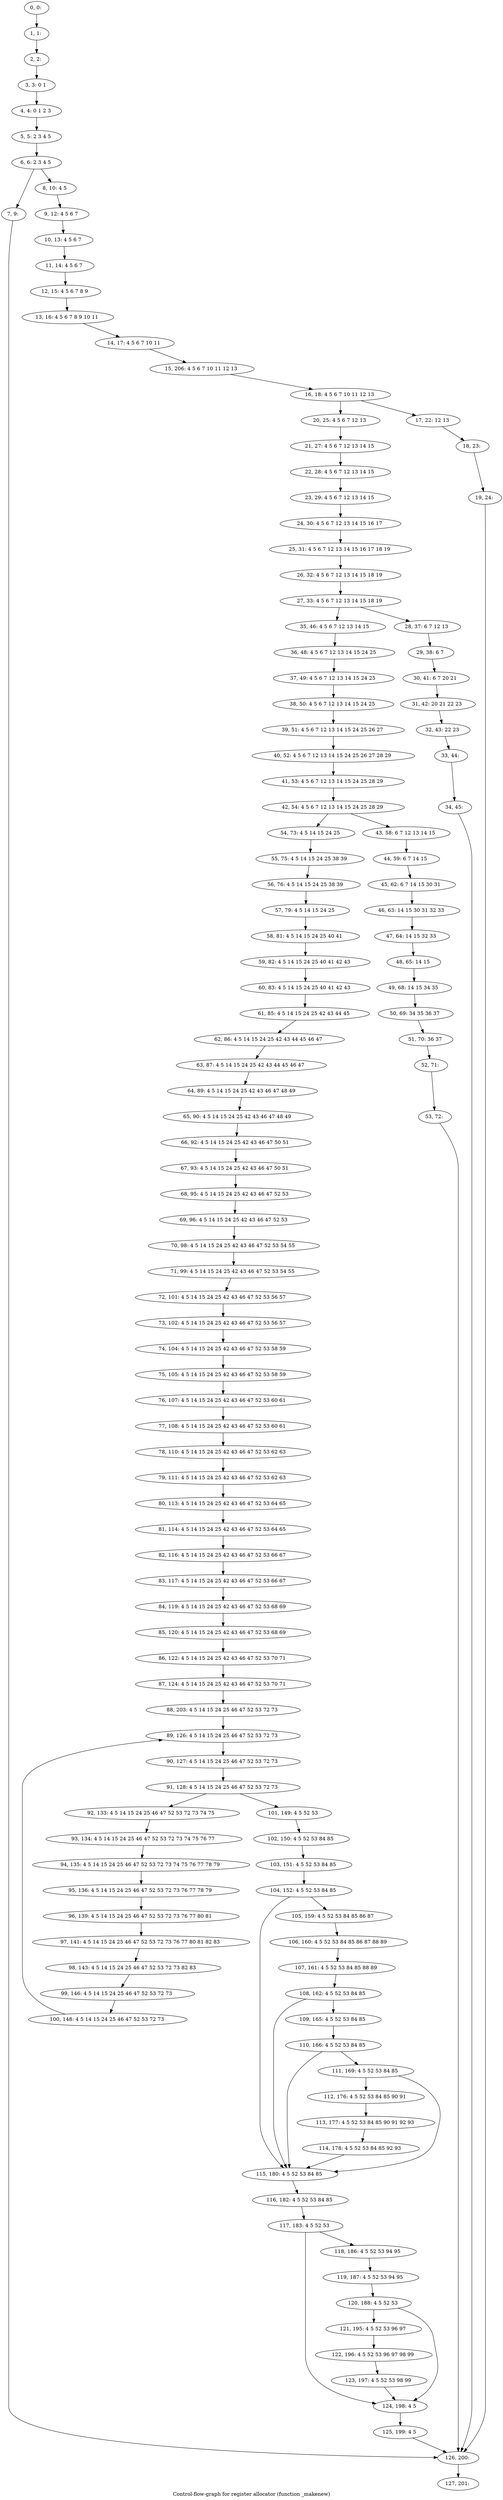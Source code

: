 digraph G {
graph [label="Control-flow-graph for register allocator (function _makenew)"]
0[label="0, 0: "];
1[label="1, 1: "];
2[label="2, 2: "];
3[label="3, 3: 0 1 "];
4[label="4, 4: 0 1 2 3 "];
5[label="5, 5: 2 3 4 5 "];
6[label="6, 6: 2 3 4 5 "];
7[label="7, 9: "];
8[label="8, 10: 4 5 "];
9[label="9, 12: 4 5 6 7 "];
10[label="10, 13: 4 5 6 7 "];
11[label="11, 14: 4 5 6 7 "];
12[label="12, 15: 4 5 6 7 8 9 "];
13[label="13, 16: 4 5 6 7 8 9 10 11 "];
14[label="14, 17: 4 5 6 7 10 11 "];
15[label="15, 206: 4 5 6 7 10 11 12 13 "];
16[label="16, 18: 4 5 6 7 10 11 12 13 "];
17[label="17, 22: 12 13 "];
18[label="18, 23: "];
19[label="19, 24: "];
20[label="20, 25: 4 5 6 7 12 13 "];
21[label="21, 27: 4 5 6 7 12 13 14 15 "];
22[label="22, 28: 4 5 6 7 12 13 14 15 "];
23[label="23, 29: 4 5 6 7 12 13 14 15 "];
24[label="24, 30: 4 5 6 7 12 13 14 15 16 17 "];
25[label="25, 31: 4 5 6 7 12 13 14 15 16 17 18 19 "];
26[label="26, 32: 4 5 6 7 12 13 14 15 18 19 "];
27[label="27, 33: 4 5 6 7 12 13 14 15 18 19 "];
28[label="28, 37: 6 7 12 13 "];
29[label="29, 38: 6 7 "];
30[label="30, 41: 6 7 20 21 "];
31[label="31, 42: 20 21 22 23 "];
32[label="32, 43: 22 23 "];
33[label="33, 44: "];
34[label="34, 45: "];
35[label="35, 46: 4 5 6 7 12 13 14 15 "];
36[label="36, 48: 4 5 6 7 12 13 14 15 24 25 "];
37[label="37, 49: 4 5 6 7 12 13 14 15 24 25 "];
38[label="38, 50: 4 5 6 7 12 13 14 15 24 25 "];
39[label="39, 51: 4 5 6 7 12 13 14 15 24 25 26 27 "];
40[label="40, 52: 4 5 6 7 12 13 14 15 24 25 26 27 28 29 "];
41[label="41, 53: 4 5 6 7 12 13 14 15 24 25 28 29 "];
42[label="42, 54: 4 5 6 7 12 13 14 15 24 25 28 29 "];
43[label="43, 58: 6 7 12 13 14 15 "];
44[label="44, 59: 6 7 14 15 "];
45[label="45, 62: 6 7 14 15 30 31 "];
46[label="46, 63: 14 15 30 31 32 33 "];
47[label="47, 64: 14 15 32 33 "];
48[label="48, 65: 14 15 "];
49[label="49, 68: 14 15 34 35 "];
50[label="50, 69: 34 35 36 37 "];
51[label="51, 70: 36 37 "];
52[label="52, 71: "];
53[label="53, 72: "];
54[label="54, 73: 4 5 14 15 24 25 "];
55[label="55, 75: 4 5 14 15 24 25 38 39 "];
56[label="56, 76: 4 5 14 15 24 25 38 39 "];
57[label="57, 79: 4 5 14 15 24 25 "];
58[label="58, 81: 4 5 14 15 24 25 40 41 "];
59[label="59, 82: 4 5 14 15 24 25 40 41 42 43 "];
60[label="60, 83: 4 5 14 15 24 25 40 41 42 43 "];
61[label="61, 85: 4 5 14 15 24 25 42 43 44 45 "];
62[label="62, 86: 4 5 14 15 24 25 42 43 44 45 46 47 "];
63[label="63, 87: 4 5 14 15 24 25 42 43 44 45 46 47 "];
64[label="64, 89: 4 5 14 15 24 25 42 43 46 47 48 49 "];
65[label="65, 90: 4 5 14 15 24 25 42 43 46 47 48 49 "];
66[label="66, 92: 4 5 14 15 24 25 42 43 46 47 50 51 "];
67[label="67, 93: 4 5 14 15 24 25 42 43 46 47 50 51 "];
68[label="68, 95: 4 5 14 15 24 25 42 43 46 47 52 53 "];
69[label="69, 96: 4 5 14 15 24 25 42 43 46 47 52 53 "];
70[label="70, 98: 4 5 14 15 24 25 42 43 46 47 52 53 54 55 "];
71[label="71, 99: 4 5 14 15 24 25 42 43 46 47 52 53 54 55 "];
72[label="72, 101: 4 5 14 15 24 25 42 43 46 47 52 53 56 57 "];
73[label="73, 102: 4 5 14 15 24 25 42 43 46 47 52 53 56 57 "];
74[label="74, 104: 4 5 14 15 24 25 42 43 46 47 52 53 58 59 "];
75[label="75, 105: 4 5 14 15 24 25 42 43 46 47 52 53 58 59 "];
76[label="76, 107: 4 5 14 15 24 25 42 43 46 47 52 53 60 61 "];
77[label="77, 108: 4 5 14 15 24 25 42 43 46 47 52 53 60 61 "];
78[label="78, 110: 4 5 14 15 24 25 42 43 46 47 52 53 62 63 "];
79[label="79, 111: 4 5 14 15 24 25 42 43 46 47 52 53 62 63 "];
80[label="80, 113: 4 5 14 15 24 25 42 43 46 47 52 53 64 65 "];
81[label="81, 114: 4 5 14 15 24 25 42 43 46 47 52 53 64 65 "];
82[label="82, 116: 4 5 14 15 24 25 42 43 46 47 52 53 66 67 "];
83[label="83, 117: 4 5 14 15 24 25 42 43 46 47 52 53 66 67 "];
84[label="84, 119: 4 5 14 15 24 25 42 43 46 47 52 53 68 69 "];
85[label="85, 120: 4 5 14 15 24 25 42 43 46 47 52 53 68 69 "];
86[label="86, 122: 4 5 14 15 24 25 42 43 46 47 52 53 70 71 "];
87[label="87, 124: 4 5 14 15 24 25 42 43 46 47 52 53 70 71 "];
88[label="88, 203: 4 5 14 15 24 25 46 47 52 53 72 73 "];
89[label="89, 126: 4 5 14 15 24 25 46 47 52 53 72 73 "];
90[label="90, 127: 4 5 14 15 24 25 46 47 52 53 72 73 "];
91[label="91, 128: 4 5 14 15 24 25 46 47 52 53 72 73 "];
92[label="92, 133: 4 5 14 15 24 25 46 47 52 53 72 73 74 75 "];
93[label="93, 134: 4 5 14 15 24 25 46 47 52 53 72 73 74 75 76 77 "];
94[label="94, 135: 4 5 14 15 24 25 46 47 52 53 72 73 74 75 76 77 78 79 "];
95[label="95, 136: 4 5 14 15 24 25 46 47 52 53 72 73 76 77 78 79 "];
96[label="96, 139: 4 5 14 15 24 25 46 47 52 53 72 73 76 77 80 81 "];
97[label="97, 141: 4 5 14 15 24 25 46 47 52 53 72 73 76 77 80 81 82 83 "];
98[label="98, 143: 4 5 14 15 24 25 46 47 52 53 72 73 82 83 "];
99[label="99, 146: 4 5 14 15 24 25 46 47 52 53 72 73 "];
100[label="100, 148: 4 5 14 15 24 25 46 47 52 53 72 73 "];
101[label="101, 149: 4 5 52 53 "];
102[label="102, 150: 4 5 52 53 84 85 "];
103[label="103, 151: 4 5 52 53 84 85 "];
104[label="104, 152: 4 5 52 53 84 85 "];
105[label="105, 159: 4 5 52 53 84 85 86 87 "];
106[label="106, 160: 4 5 52 53 84 85 86 87 88 89 "];
107[label="107, 161: 4 5 52 53 84 85 88 89 "];
108[label="108, 162: 4 5 52 53 84 85 "];
109[label="109, 165: 4 5 52 53 84 85 "];
110[label="110, 166: 4 5 52 53 84 85 "];
111[label="111, 169: 4 5 52 53 84 85 "];
112[label="112, 176: 4 5 52 53 84 85 90 91 "];
113[label="113, 177: 4 5 52 53 84 85 90 91 92 93 "];
114[label="114, 178: 4 5 52 53 84 85 92 93 "];
115[label="115, 180: 4 5 52 53 84 85 "];
116[label="116, 182: 4 5 52 53 84 85 "];
117[label="117, 183: 4 5 52 53 "];
118[label="118, 186: 4 5 52 53 94 95 "];
119[label="119, 187: 4 5 52 53 94 95 "];
120[label="120, 188: 4 5 52 53 "];
121[label="121, 195: 4 5 52 53 96 97 "];
122[label="122, 196: 4 5 52 53 96 97 98 99 "];
123[label="123, 197: 4 5 52 53 98 99 "];
124[label="124, 198: 4 5 "];
125[label="125, 199: 4 5 "];
126[label="126, 200: "];
127[label="127, 201: "];
0->1 ;
1->2 ;
2->3 ;
3->4 ;
4->5 ;
5->6 ;
6->7 ;
6->8 ;
7->126 ;
8->9 ;
9->10 ;
10->11 ;
11->12 ;
12->13 ;
13->14 ;
14->15 ;
15->16 ;
16->17 ;
16->20 ;
17->18 ;
18->19 ;
19->126 ;
20->21 ;
21->22 ;
22->23 ;
23->24 ;
24->25 ;
25->26 ;
26->27 ;
27->28 ;
27->35 ;
28->29 ;
29->30 ;
30->31 ;
31->32 ;
32->33 ;
33->34 ;
34->126 ;
35->36 ;
36->37 ;
37->38 ;
38->39 ;
39->40 ;
40->41 ;
41->42 ;
42->43 ;
42->54 ;
43->44 ;
44->45 ;
45->46 ;
46->47 ;
47->48 ;
48->49 ;
49->50 ;
50->51 ;
51->52 ;
52->53 ;
53->126 ;
54->55 ;
55->56 ;
56->57 ;
57->58 ;
58->59 ;
59->60 ;
60->61 ;
61->62 ;
62->63 ;
63->64 ;
64->65 ;
65->66 ;
66->67 ;
67->68 ;
68->69 ;
69->70 ;
70->71 ;
71->72 ;
72->73 ;
73->74 ;
74->75 ;
75->76 ;
76->77 ;
77->78 ;
78->79 ;
79->80 ;
80->81 ;
81->82 ;
82->83 ;
83->84 ;
84->85 ;
85->86 ;
86->87 ;
87->88 ;
88->89 ;
89->90 ;
90->91 ;
91->92 ;
91->101 ;
92->93 ;
93->94 ;
94->95 ;
95->96 ;
96->97 ;
97->98 ;
98->99 ;
99->100 ;
100->89 ;
101->102 ;
102->103 ;
103->104 ;
104->105 ;
104->115 ;
105->106 ;
106->107 ;
107->108 ;
108->109 ;
108->115 ;
109->110 ;
110->111 ;
110->115 ;
111->112 ;
111->115 ;
112->113 ;
113->114 ;
114->115 ;
115->116 ;
116->117 ;
117->118 ;
117->124 ;
118->119 ;
119->120 ;
120->121 ;
120->124 ;
121->122 ;
122->123 ;
123->124 ;
124->125 ;
125->126 ;
126->127 ;
}
